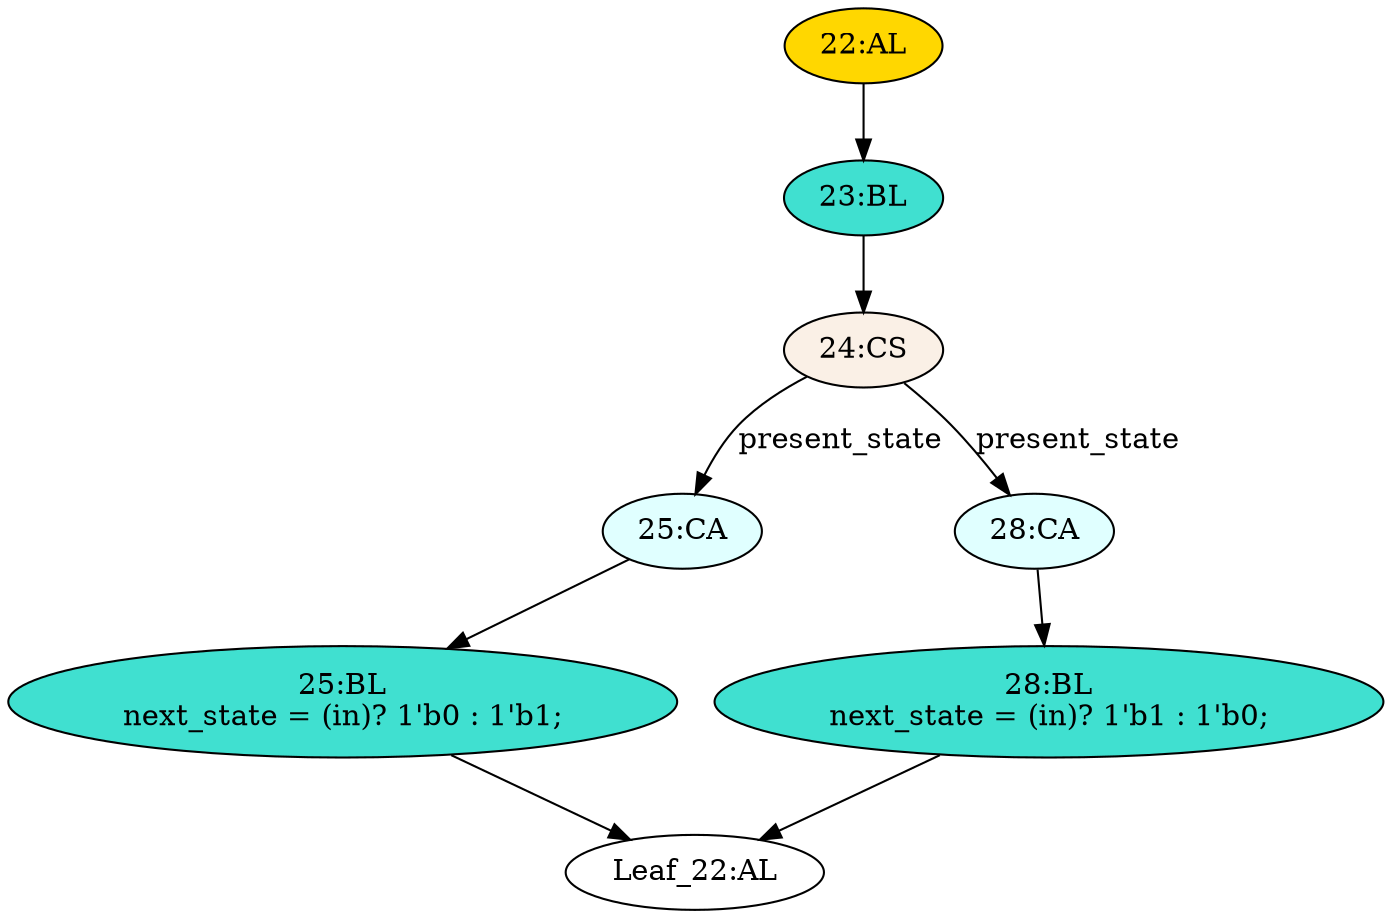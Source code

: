 strict digraph "" {
	node [label="\N"];
	"22:AL"	[ast="<pyverilog.vparser.ast.Always object at 0x7f72b3fa1bd0>",
		clk_sens=False,
		fillcolor=gold,
		label="22:AL",
		sens="['in']",
		statements="[]",
		style=filled,
		typ=Always,
		use_var="['present_state', 'in']"];
	"23:BL"	[ast="<pyverilog.vparser.ast.Block object at 0x7f72b3fa1cd0>",
		fillcolor=turquoise,
		label="23:BL",
		statements="[]",
		style=filled,
		typ=Block];
	"22:AL" -> "23:BL"	[cond="[]",
		lineno=None];
	"25:CA"	[ast="<pyverilog.vparser.ast.Case object at 0x7f72b3fa1dd0>",
		fillcolor=lightcyan,
		label="25:CA",
		statements="[]",
		style=filled,
		typ=Case];
	"25:BL"	[ast="<pyverilog.vparser.ast.Block object at 0x7f72b3fa1e50>",
		fillcolor=turquoise,
		label="25:BL
next_state = (in)? 1'b0 : 1'b1;",
		statements="[<pyverilog.vparser.ast.BlockingSubstitution object at 0x7f72b3fa1e90>]",
		style=filled,
		typ=Block];
	"25:CA" -> "25:BL"	[cond="[]",
		lineno=None];
	"24:CS"	[ast="<pyverilog.vparser.ast.CaseStatement object at 0x7f72b3fa1d10>",
		fillcolor=linen,
		label="24:CS",
		statements="[]",
		style=filled,
		typ=CaseStatement];
	"24:CS" -> "25:CA"	[cond="['present_state']",
		label=present_state,
		lineno=24];
	"28:CA"	[ast="<pyverilog.vparser.ast.Case object at 0x7f72b3fa9190>",
		fillcolor=lightcyan,
		label="28:CA",
		statements="[]",
		style=filled,
		typ=Case];
	"24:CS" -> "28:CA"	[cond="['present_state']",
		label=present_state,
		lineno=24];
	"Leaf_22:AL"	[def_var="['next_state']",
		label="Leaf_22:AL"];
	"25:BL" -> "Leaf_22:AL"	[cond="[]",
		lineno=None];
	"28:BL"	[ast="<pyverilog.vparser.ast.Block object at 0x7f72b3fa9210>",
		fillcolor=turquoise,
		label="28:BL
next_state = (in)? 1'b1 : 1'b0;",
		statements="[<pyverilog.vparser.ast.BlockingSubstitution object at 0x7f72b3fa9250>]",
		style=filled,
		typ=Block];
	"28:CA" -> "28:BL"	[cond="[]",
		lineno=None];
	"23:BL" -> "24:CS"	[cond="[]",
		lineno=None];
	"28:BL" -> "Leaf_22:AL"	[cond="[]",
		lineno=None];
}
